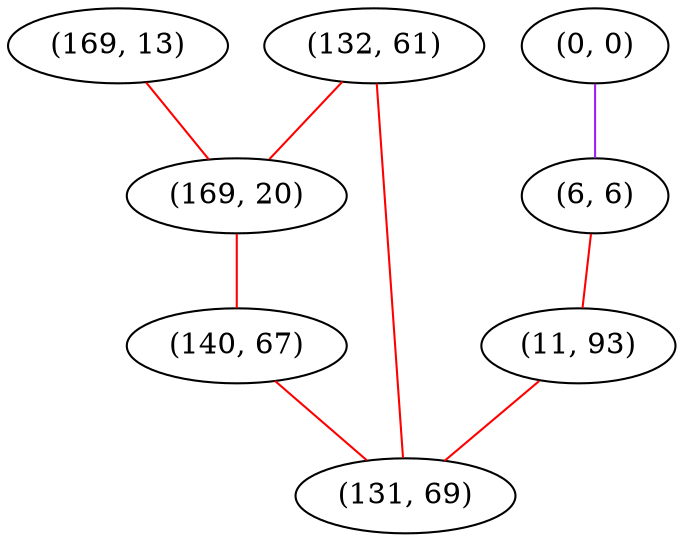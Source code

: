 graph "" {
"(132, 61)";
"(169, 13)";
"(0, 0)";
"(169, 20)";
"(6, 6)";
"(11, 93)";
"(140, 67)";
"(131, 69)";
"(132, 61)" -- "(169, 20)"  [color=red, key=0, weight=1];
"(132, 61)" -- "(131, 69)"  [color=red, key=0, weight=1];
"(169, 13)" -- "(169, 20)"  [color=red, key=0, weight=1];
"(0, 0)" -- "(6, 6)"  [color=purple, key=0, weight=4];
"(169, 20)" -- "(140, 67)"  [color=red, key=0, weight=1];
"(6, 6)" -- "(11, 93)"  [color=red, key=0, weight=1];
"(11, 93)" -- "(131, 69)"  [color=red, key=0, weight=1];
"(140, 67)" -- "(131, 69)"  [color=red, key=0, weight=1];
}
